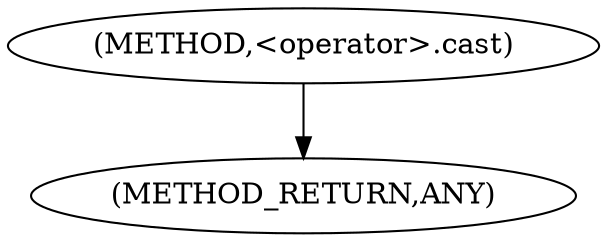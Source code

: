 digraph "&lt;operator&gt;.cast" {  
"111669149712" [label = <(METHOD,&lt;operator&gt;.cast)> ]
"128849018896" [label = <(METHOD_RETURN,ANY)> ]
  "111669149712" -> "128849018896" 
}
